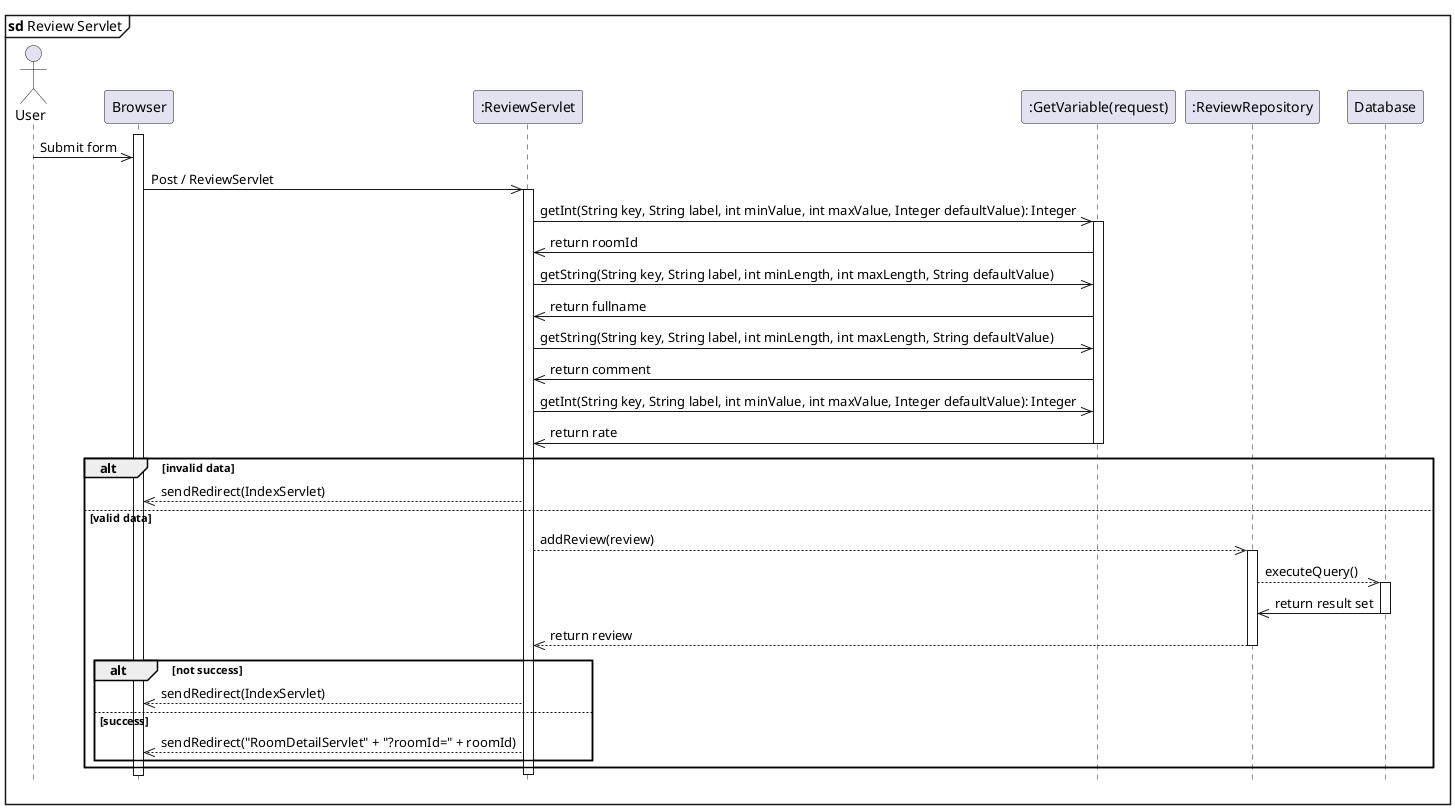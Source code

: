 @startuml reviewServlet

hide footbox
mainframe <b>sd</b> Review Servlet
actor User
participant "Browser" as Browser
participant ":ReviewServlet" as ReviewServlet
participant ":GetVariable(request)" as GetVariable
participant ":ReviewRepository" as ReviewRepository
participant "Database" as Database


activate Browser
User ->> Browser: Submit form
    Browser ->> ReviewServlet : Post / ReviewServlet
    activate ReviewServlet
         ReviewServlet ->> GetVariable: getInt(String key, String label, int minValue, int maxValue, Integer defaultValue): Integer
            activate GetVariable
            GetVariable ->> ReviewServlet: return roomId

            ReviewServlet ->> GetVariable: getString(String key, String label, int minLength, int maxLength, String defaultValue)
            GetVariable ->> ReviewServlet: return fullname

            ReviewServlet ->> GetVariable: getString(String key, String label, int minLength, int maxLength, String defaultValue)
            GetVariable ->> ReviewServlet: return comment

            ReviewServlet ->> GetVariable: getInt(String key, String label, int minValue, int maxValue, Integer defaultValue): Integer
            GetVariable ->> ReviewServlet: return rate
        deactivate GetVariable
    alt invalid data
        ReviewServlet -->> Browser: sendRedirect(IndexServlet)
    else valid data
        ReviewServlet -->> ReviewRepository: addReview(review)
        activate ReviewRepository
            ReviewRepository -->>  Database: executeQuery()
                activate Database 
                    Database ->> ReviewRepository: return result set
                deactivate Database
            ReviewRepository -->> ReviewServlet: return review
            deactivate ReviewRepository
        alt not success 
            ReviewServlet -->> Browser: sendRedirect(IndexServlet)
        else success 
            ReviewServlet -->> Browser: sendRedirect("RoomDetailServlet" + "?roomId=" + roomId)
        end
    end
deactivate ReviewServlet